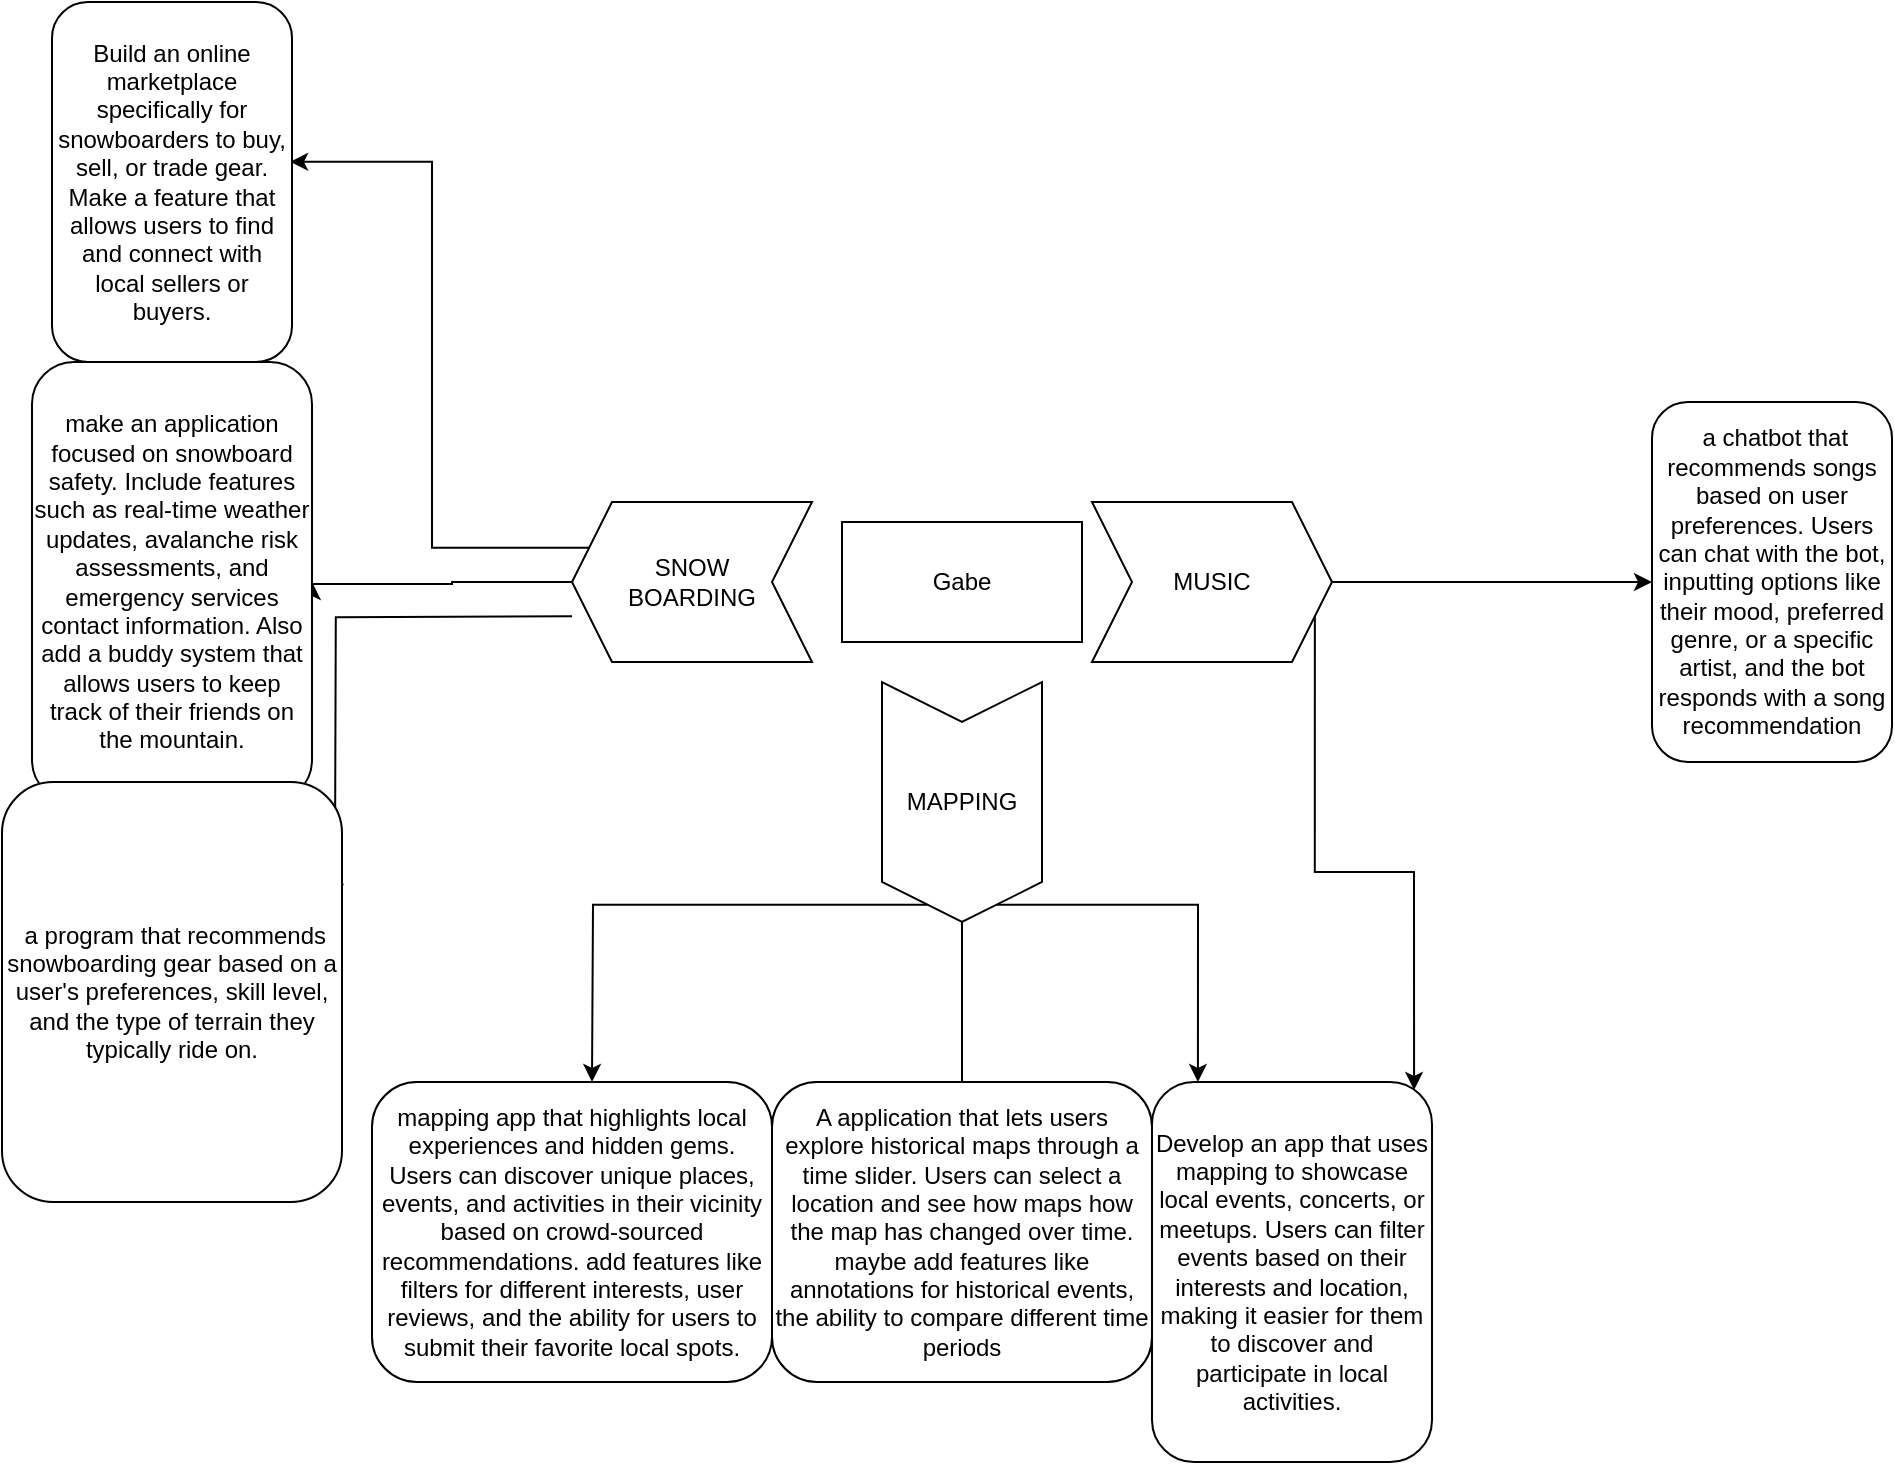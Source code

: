 <mxfile version="22.1.5" type="github">
  <diagram name="Page-1" id="rnfl05dezQw3OKiB4XPq">
    <mxGraphModel dx="2524" dy="768" grid="1" gridSize="10" guides="1" tooltips="1" connect="1" arrows="1" fold="1" page="1" pageScale="1" pageWidth="850" pageHeight="1100" math="0" shadow="0">
      <root>
        <mxCell id="0" />
        <mxCell id="1" parent="0" />
        <mxCell id="wo4gmGwAdyrtETloLqVD-8" value="Gabe" style="whiteSpace=wrap;html=1;movable=1;resizable=1;rotatable=1;deletable=1;editable=1;locked=0;connectable=1;" vertex="1" parent="1">
          <mxGeometry x="365" y="520" width="120" height="60" as="geometry" />
        </mxCell>
        <mxCell id="wo4gmGwAdyrtETloLqVD-22" style="edgeStyle=orthogonalEdgeStyle;rounded=0;orthogonalLoop=1;jettySize=auto;html=1;exitX=1;exitY=0.5;exitDx=0;exitDy=0;" edge="1" parent="1" source="wo4gmGwAdyrtETloLqVD-11">
          <mxGeometry relative="1" as="geometry">
            <mxPoint x="770" y="550" as="targetPoint" />
          </mxGeometry>
        </mxCell>
        <mxCell id="wo4gmGwAdyrtETloLqVD-24" style="edgeStyle=orthogonalEdgeStyle;rounded=0;orthogonalLoop=1;jettySize=auto;html=1;exitX=1;exitY=0.75;exitDx=0;exitDy=0;entryX=0.021;entryY=0.064;entryDx=0;entryDy=0;entryPerimeter=0;" edge="1" parent="1" source="wo4gmGwAdyrtETloLqVD-11" target="wo4gmGwAdyrtETloLqVD-38">
          <mxGeometry relative="1" as="geometry">
            <mxPoint x="760" y="720" as="targetPoint" />
          </mxGeometry>
        </mxCell>
        <mxCell id="wo4gmGwAdyrtETloLqVD-11" value="MUSIC" style="shape=step;perimeter=stepPerimeter;whiteSpace=wrap;html=1;fixedSize=1;movable=1;resizable=1;rotatable=1;deletable=1;editable=1;locked=0;connectable=1;" vertex="1" parent="1">
          <mxGeometry x="490" y="510" width="120" height="80" as="geometry" />
        </mxCell>
        <mxCell id="wo4gmGwAdyrtETloLqVD-25" style="edgeStyle=orthogonalEdgeStyle;rounded=0;orthogonalLoop=1;jettySize=auto;html=1;exitX=1;exitY=0.25;exitDx=0;exitDy=0;entryX=0;entryY=0.836;entryDx=0;entryDy=0;entryPerimeter=0;" edge="1" parent="1" source="wo4gmGwAdyrtETloLqVD-12" target="wo4gmGwAdyrtETloLqVD-38">
          <mxGeometry relative="1" as="geometry">
            <mxPoint x="600" y="800" as="targetPoint" />
          </mxGeometry>
        </mxCell>
        <mxCell id="wo4gmGwAdyrtETloLqVD-26" style="edgeStyle=orthogonalEdgeStyle;rounded=0;orthogonalLoop=1;jettySize=auto;html=1;exitX=1;exitY=0.5;exitDx=0;exitDy=0;" edge="1" parent="1" source="wo4gmGwAdyrtETloLqVD-12">
          <mxGeometry relative="1" as="geometry">
            <mxPoint x="425" y="810" as="targetPoint" />
          </mxGeometry>
        </mxCell>
        <mxCell id="wo4gmGwAdyrtETloLqVD-27" style="edgeStyle=orthogonalEdgeStyle;rounded=0;orthogonalLoop=1;jettySize=auto;html=1;exitX=1;exitY=0.75;exitDx=0;exitDy=0;" edge="1" parent="1" source="wo4gmGwAdyrtETloLqVD-12">
          <mxGeometry relative="1" as="geometry">
            <mxPoint x="240" y="800" as="targetPoint" />
          </mxGeometry>
        </mxCell>
        <mxCell id="wo4gmGwAdyrtETloLqVD-12" value="MAPPING&lt;br&gt;" style="shape=step;perimeter=stepPerimeter;whiteSpace=wrap;html=1;fixedSize=1;direction=south;movable=1;resizable=1;rotatable=1;deletable=1;editable=1;locked=0;connectable=1;" vertex="1" parent="1">
          <mxGeometry x="385" y="600" width="80" height="120" as="geometry" />
        </mxCell>
        <mxCell id="wo4gmGwAdyrtETloLqVD-28" style="edgeStyle=orthogonalEdgeStyle;rounded=0;orthogonalLoop=1;jettySize=auto;html=1;exitX=1;exitY=0.75;exitDx=0;exitDy=0;entryX=0.444;entryY=0.008;entryDx=0;entryDy=0;entryPerimeter=0;" edge="1" parent="1" source="wo4gmGwAdyrtETloLqVD-14" target="wo4gmGwAdyrtETloLqVD-34">
          <mxGeometry relative="1" as="geometry">
            <mxPoint x="110" y="400" as="targetPoint" />
          </mxGeometry>
        </mxCell>
        <mxCell id="wo4gmGwAdyrtETloLqVD-29" style="edgeStyle=orthogonalEdgeStyle;rounded=0;orthogonalLoop=1;jettySize=auto;html=1;exitX=1;exitY=0.5;exitDx=0;exitDy=0;entryX=0.5;entryY=0;entryDx=0;entryDy=0;" edge="1" parent="1" source="wo4gmGwAdyrtETloLqVD-14" target="wo4gmGwAdyrtETloLqVD-41">
          <mxGeometry relative="1" as="geometry">
            <mxPoint x="110" y="550" as="targetPoint" />
            <Array as="points">
              <mxPoint x="170" y="550" />
              <mxPoint x="170" y="551" />
            </Array>
          </mxGeometry>
        </mxCell>
        <mxCell id="wo4gmGwAdyrtETloLqVD-30" style="edgeStyle=orthogonalEdgeStyle;rounded=0;orthogonalLoop=1;jettySize=auto;html=1;exitX=1;exitY=0.25;exitDx=0;exitDy=0;" edge="1" parent="1">
          <mxGeometry relative="1" as="geometry">
            <mxPoint x="111.43" y="710" as="targetPoint" />
            <mxPoint x="230.001" y="567.143" as="sourcePoint" />
          </mxGeometry>
        </mxCell>
        <mxCell id="wo4gmGwAdyrtETloLqVD-14" value="SNOW&lt;br&gt;BOARDING" style="shape=step;perimeter=stepPerimeter;whiteSpace=wrap;html=1;fixedSize=1;direction=west;movable=1;resizable=1;rotatable=1;deletable=1;editable=1;locked=0;connectable=1;" vertex="1" parent="1">
          <mxGeometry x="230" y="510" width="120" height="80" as="geometry" />
        </mxCell>
        <mxCell id="wo4gmGwAdyrtETloLqVD-34" value="Build an online marketplace specifically for snowboarders to buy, sell, or trade gear. Make a feature that allows users to find and connect with local sellers or buyers." style="rounded=1;whiteSpace=wrap;html=1;direction=south;" vertex="1" parent="1">
          <mxGeometry x="-30" y="260" width="120" height="180" as="geometry" />
        </mxCell>
        <mxCell id="wo4gmGwAdyrtETloLqVD-38" value="Develop an app that uses mapping to showcase local events, concerts, or meetups. Users can filter events based on their interests and location, making it easier for them to discover and participate in local activities." style="rounded=1;whiteSpace=wrap;html=1;direction=south;" vertex="1" parent="1">
          <mxGeometry x="520" y="800" width="140" height="190" as="geometry" />
        </mxCell>
        <mxCell id="wo4gmGwAdyrtETloLqVD-39" value="&amp;nbsp;a chatbot that recommends songs based on user preferences. Users can chat with the bot, inputting options like their mood, preferred genre, or a specific artist, and the bot responds with a song recommendation" style="rounded=1;whiteSpace=wrap;html=1;direction=south;" vertex="1" parent="1">
          <mxGeometry x="770" y="460" width="120" height="180" as="geometry" />
        </mxCell>
        <mxCell id="wo4gmGwAdyrtETloLqVD-41" value="make an application focused on snowboard safety. Include features such as real-time weather updates, avalanche risk assessments, and emergency services contact information. Also add a buddy system that allows users to keep track of their friends on the mountain." style="rounded=1;whiteSpace=wrap;html=1;direction=south;" vertex="1" parent="1">
          <mxGeometry x="-40" y="440" width="140" height="220" as="geometry" />
        </mxCell>
        <mxCell id="wo4gmGwAdyrtETloLqVD-42" value="&amp;nbsp;a program that recommends snowboarding gear based on a user&#39;s preferences, skill level, and the type of terrain they typically ride on." style="rounded=1;whiteSpace=wrap;html=1;direction=south;" vertex="1" parent="1">
          <mxGeometry x="-55" y="650" width="170" height="210" as="geometry" />
        </mxCell>
        <mxCell id="wo4gmGwAdyrtETloLqVD-43" value="mapping app that highlights local experiences and hidden gems. Users can discover unique places, events, and activities in their vicinity based on crowd-sourced recommendations. add features like filters for different interests, user reviews, and the ability for users to submit their favorite local spots." style="rounded=1;whiteSpace=wrap;html=1;" vertex="1" parent="1">
          <mxGeometry x="130" y="800" width="200" height="150" as="geometry" />
        </mxCell>
        <mxCell id="wo4gmGwAdyrtETloLqVD-44" value="A application that lets users explore historical maps through a time slider. Users can select a location and see how maps how the map has changed over time. maybe add features like annotations for historical events, the ability to compare different time periods" style="rounded=1;whiteSpace=wrap;html=1;" vertex="1" parent="1">
          <mxGeometry x="330" y="800" width="190" height="150" as="geometry" />
        </mxCell>
      </root>
    </mxGraphModel>
  </diagram>
</mxfile>
